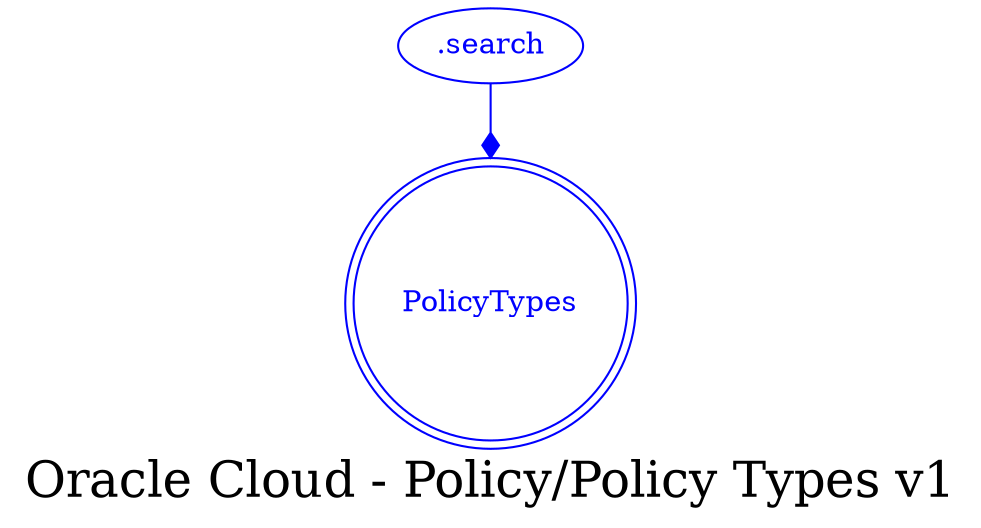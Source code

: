 digraph LexiconGraph {
graph[label="Oracle Cloud - Policy/Policy Types v1", fontsize=24]
splines=true
"PolicyTypes" [color=blue, fontcolor=blue, shape=doublecircle]
".search" -> "PolicyTypes" [color=blue, fontcolor=blue, arrowhead=diamond, arrowtail=none]
".search" [color=blue, fontcolor=blue, shape=ellipse]
}

